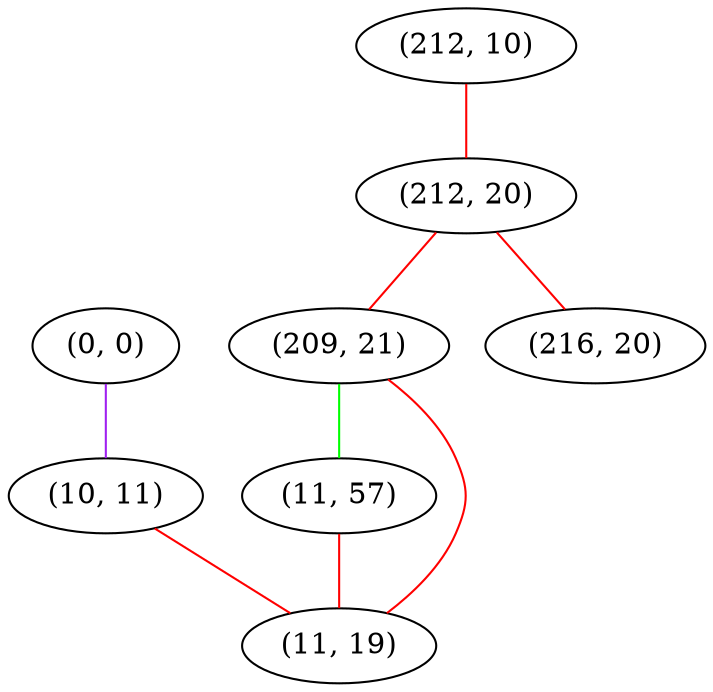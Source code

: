 graph "" {
"(0, 0)";
"(10, 11)";
"(212, 10)";
"(212, 20)";
"(209, 21)";
"(11, 57)";
"(11, 19)";
"(216, 20)";
"(0, 0)" -- "(10, 11)"  [color=purple, key=0, weight=4];
"(10, 11)" -- "(11, 19)"  [color=red, key=0, weight=1];
"(212, 10)" -- "(212, 20)"  [color=red, key=0, weight=1];
"(212, 20)" -- "(209, 21)"  [color=red, key=0, weight=1];
"(212, 20)" -- "(216, 20)"  [color=red, key=0, weight=1];
"(209, 21)" -- "(11, 57)"  [color=green, key=0, weight=2];
"(209, 21)" -- "(11, 19)"  [color=red, key=0, weight=1];
"(11, 57)" -- "(11, 19)"  [color=red, key=0, weight=1];
}
